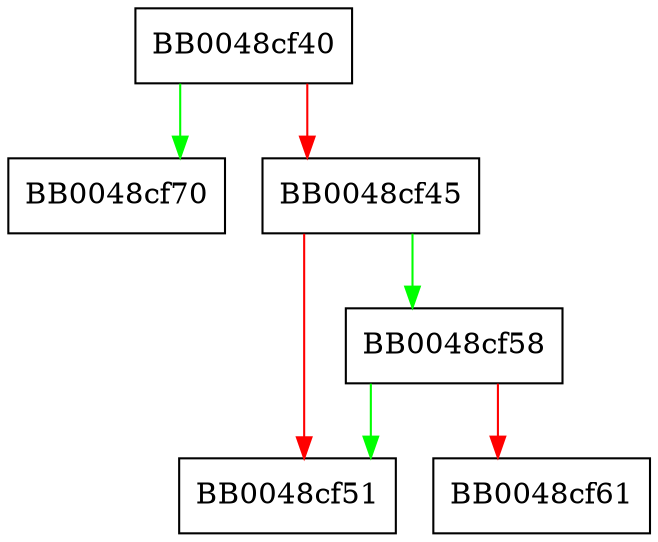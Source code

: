 digraph ssl_get_ciphers_by_id {
  node [shape="box"];
  graph [splines=ortho];
  BB0048cf40 -> BB0048cf70 [color="green"];
  BB0048cf40 -> BB0048cf45 [color="red"];
  BB0048cf45 -> BB0048cf58 [color="green"];
  BB0048cf45 -> BB0048cf51 [color="red"];
  BB0048cf58 -> BB0048cf51 [color="green"];
  BB0048cf58 -> BB0048cf61 [color="red"];
}